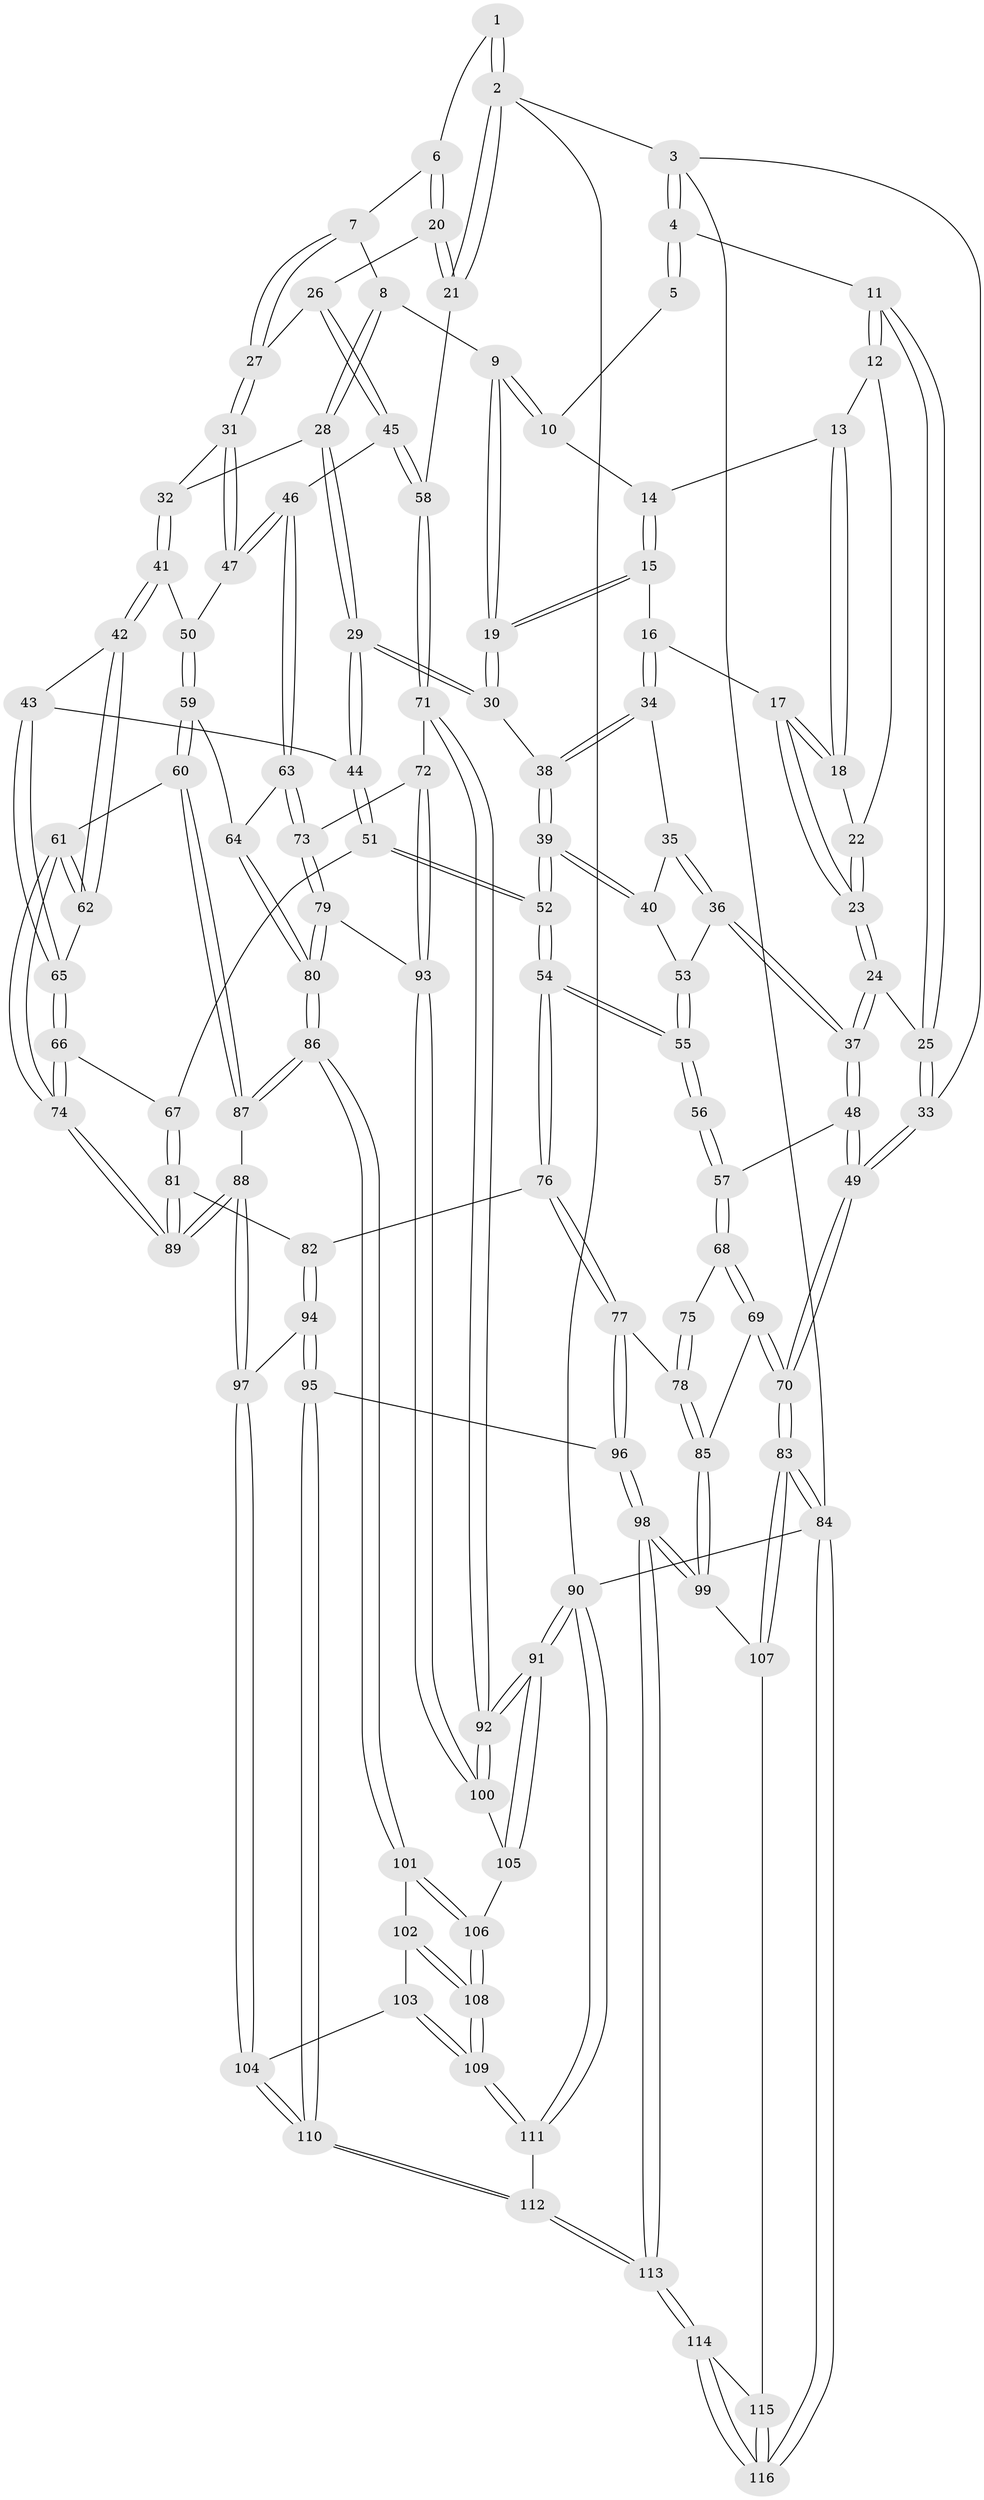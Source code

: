 // coarse degree distribution, {4: 0.345679012345679, 3: 0.07407407407407407, 7: 0.012345679012345678, 5: 0.4074074074074074, 6: 0.13580246913580246, 8: 0.024691358024691357}
// Generated by graph-tools (version 1.1) at 2025/05/03/04/25 22:05:39]
// undirected, 116 vertices, 287 edges
graph export_dot {
graph [start="1"]
  node [color=gray90,style=filled];
  1 [pos="+0.7140377953885071+0"];
  2 [pos="+1+0"];
  3 [pos="+0+0"];
  4 [pos="+0+0"];
  5 [pos="+0.4659417457804057+0"];
  6 [pos="+0.7563375120774569+0.024244154650105227"];
  7 [pos="+0.7496732342427241+0.11050341902087712"];
  8 [pos="+0.5398140306646798+0.16685008106383994"];
  9 [pos="+0.5269183616119387+0.15681460765525454"];
  10 [pos="+0.43297514338865317+0.0002834766235958971"];
  11 [pos="+0+0"];
  12 [pos="+0+0"];
  13 [pos="+0.3391287645080439+0.07394245533898908"];
  14 [pos="+0.36797903198969817+0.06435225943997255"];
  15 [pos="+0.36443431412920246+0.22030822423364943"];
  16 [pos="+0.23199428012938078+0.20860927111880231"];
  17 [pos="+0.22882725046263747+0.20485694956236578"];
  18 [pos="+0.22621198196465014+0.1250981897097646"];
  19 [pos="+0.38202676800127305+0.24595258493285538"];
  20 [pos="+1+0.12006665683528911"];
  21 [pos="+1+0.10143052297376408"];
  22 [pos="+0.11636318911462633+0.051831562955443514"];
  23 [pos="+0.1003788516209443+0.2553701136193053"];
  24 [pos="+0.09345451300740375+0.2629036472953745"];
  25 [pos="+0.07540460551347039+0.2577422104263841"];
  26 [pos="+0.8948582494576504+0.21607738691511846"];
  27 [pos="+0.7874003397297823+0.19280145474452567"];
  28 [pos="+0.5478013644287709+0.23102915974231727"];
  29 [pos="+0.45548224390996483+0.3575563433861486"];
  30 [pos="+0.3866522558491465+0.30140247147887284"];
  31 [pos="+0.7755231448172082+0.21701496185454958"];
  32 [pos="+0.57566060530089+0.25208541308833293"];
  33 [pos="+0+0.29302765706766476"];
  34 [pos="+0.2415300140961662+0.2556402379716466"];
  35 [pos="+0.24131531238754494+0.25675073388079406"];
  36 [pos="+0.12097971923986138+0.3351823342071189"];
  37 [pos="+0.11371722585290309+0.33507985133554863"];
  38 [pos="+0.36479118452860937+0.30833757818432656"];
  39 [pos="+0.29278292705511944+0.3582799728993735"];
  40 [pos="+0.24036126747057424+0.34137714683130455"];
  41 [pos="+0.648591619205558+0.35365004654719534"];
  42 [pos="+0.5883395226021298+0.38673604183105725"];
  43 [pos="+0.5013266216214222+0.3921290415255206"];
  44 [pos="+0.4573064510152244+0.3633410157457732"];
  45 [pos="+0.9302495293307468+0.3956362674725746"];
  46 [pos="+0.8291704415467192+0.4440236152079716"];
  47 [pos="+0.7413964011839189+0.32156577402160413"];
  48 [pos="+0.09043854604340908+0.39083494437657684"];
  49 [pos="+0+0.4112396557237295"];
  50 [pos="+0.6614769606111427+0.3542465353891291"];
  51 [pos="+0.37896242980920114+0.4590634645383435"];
  52 [pos="+0.31470158839439405+0.492706862757559"];
  53 [pos="+0.22406119338491937+0.35026659409297933"];
  54 [pos="+0.2630621874165099+0.5602364794733269"];
  55 [pos="+0.20322271496976052+0.5023944137896057"];
  56 [pos="+0.16920276200961742+0.4858406705263882"];
  57 [pos="+0.10232779110652183+0.41562340732312975"];
  58 [pos="+1+0.4491416299924913"];
  59 [pos="+0.6839290034290352+0.5214027003772422"];
  60 [pos="+0.6808447778547064+0.5235197524967328"];
  61 [pos="+0.6694295946632142+0.5231400351926441"];
  62 [pos="+0.6105861950607777+0.4918696030418645"];
  63 [pos="+0.8217216566386234+0.47284573403952423"];
  64 [pos="+0.7373416879696777+0.513691744162647"];
  65 [pos="+0.5209906629136275+0.5076012710408578"];
  66 [pos="+0.5062890036075471+0.5398866482805708"];
  67 [pos="+0.48341198315569117+0.5372078169668"];
  68 [pos="+0.011435051851656166+0.5347688723296921"];
  69 [pos="+0+0.6142904466067142"];
  70 [pos="+0+0.615104930154108"];
  71 [pos="+1+0.5101012674072496"];
  72 [pos="+1+0.5321591354941005"];
  73 [pos="+0.881212009976613+0.5737127459438174"];
  74 [pos="+0.5349993091789694+0.6171061007236083"];
  75 [pos="+0.0767750798925765+0.5310377873905003"];
  76 [pos="+0.263419465883802+0.5645571620373712"];
  77 [pos="+0.1849585641866395+0.6334190071742324"];
  78 [pos="+0.1355883452798964+0.6542558167750024"];
  79 [pos="+0.848218581139313+0.6883545540288378"];
  80 [pos="+0.7948248209056826+0.7033593741873733"];
  81 [pos="+0.3470347661187573+0.5941761584136369"];
  82 [pos="+0.289560221598373+0.5869337113435178"];
  83 [pos="+0+0.7646667590870688"];
  84 [pos="+0+1"];
  85 [pos="+0.1029899398200129+0.6735016451512722"];
  86 [pos="+0.772902951928233+0.7147520982638575"];
  87 [pos="+0.6832931749389667+0.6626221639586313"];
  88 [pos="+0.5318403321852643+0.6874892481647282"];
  89 [pos="+0.5314613942329588+0.6863789106678563"];
  90 [pos="+1+1"];
  91 [pos="+1+1"];
  92 [pos="+1+0.9018346487218523"];
  93 [pos="+0.8935903230812651+0.7160490830748047"];
  94 [pos="+0.36240575158299865+0.8090068906977994"];
  95 [pos="+0.36027644279600385+0.8143817573669336"];
  96 [pos="+0.2583128979580237+0.8575067169309987"];
  97 [pos="+0.5296762823907748+0.6956896030978729"];
  98 [pos="+0.23777404816657635+0.8738005415723337"];
  99 [pos="+0.11889488535976249+0.8437559758338999"];
  100 [pos="+0.912906405922307+0.7349065679539005"];
  101 [pos="+0.754180212834739+0.7665174619447181"];
  102 [pos="+0.7201172695731839+0.8035161016405702"];
  103 [pos="+0.6916960393560898+0.816155051042475"];
  104 [pos="+0.6092911284015953+0.8436905544636453"];
  105 [pos="+0.8683582497829306+0.8877296149387167"];
  106 [pos="+0.8584852901340775+0.8858725621395628"];
  107 [pos="+0.09407196565351762+0.8553888474901494"];
  108 [pos="+0.7718656111924598+0.9227731727157218"];
  109 [pos="+0.7358587545332675+0.9908131300411525"];
  110 [pos="+0.5417393776140719+1"];
  111 [pos="+0.6452950474946227+1"];
  112 [pos="+0.5643167656504787+1"];
  113 [pos="+0.2474873870058262+1"];
  114 [pos="+0.15511691837908825+1"];
  115 [pos="+0.08600315410322128+0.8791849464644994"];
  116 [pos="+0+1"];
  1 -- 2;
  1 -- 2;
  1 -- 6;
  2 -- 3;
  2 -- 21;
  2 -- 21;
  2 -- 90;
  3 -- 4;
  3 -- 4;
  3 -- 33;
  3 -- 84;
  4 -- 5;
  4 -- 5;
  4 -- 11;
  5 -- 10;
  6 -- 7;
  6 -- 20;
  6 -- 20;
  7 -- 8;
  7 -- 27;
  7 -- 27;
  8 -- 9;
  8 -- 28;
  8 -- 28;
  9 -- 10;
  9 -- 10;
  9 -- 19;
  9 -- 19;
  10 -- 14;
  11 -- 12;
  11 -- 12;
  11 -- 25;
  11 -- 25;
  12 -- 13;
  12 -- 22;
  13 -- 14;
  13 -- 18;
  13 -- 18;
  14 -- 15;
  14 -- 15;
  15 -- 16;
  15 -- 19;
  15 -- 19;
  16 -- 17;
  16 -- 34;
  16 -- 34;
  17 -- 18;
  17 -- 18;
  17 -- 23;
  17 -- 23;
  18 -- 22;
  19 -- 30;
  19 -- 30;
  20 -- 21;
  20 -- 21;
  20 -- 26;
  21 -- 58;
  22 -- 23;
  22 -- 23;
  23 -- 24;
  23 -- 24;
  24 -- 25;
  24 -- 37;
  24 -- 37;
  25 -- 33;
  25 -- 33;
  26 -- 27;
  26 -- 45;
  26 -- 45;
  27 -- 31;
  27 -- 31;
  28 -- 29;
  28 -- 29;
  28 -- 32;
  29 -- 30;
  29 -- 30;
  29 -- 44;
  29 -- 44;
  30 -- 38;
  31 -- 32;
  31 -- 47;
  31 -- 47;
  32 -- 41;
  32 -- 41;
  33 -- 49;
  33 -- 49;
  34 -- 35;
  34 -- 38;
  34 -- 38;
  35 -- 36;
  35 -- 36;
  35 -- 40;
  36 -- 37;
  36 -- 37;
  36 -- 53;
  37 -- 48;
  37 -- 48;
  38 -- 39;
  38 -- 39;
  39 -- 40;
  39 -- 40;
  39 -- 52;
  39 -- 52;
  40 -- 53;
  41 -- 42;
  41 -- 42;
  41 -- 50;
  42 -- 43;
  42 -- 62;
  42 -- 62;
  43 -- 44;
  43 -- 65;
  43 -- 65;
  44 -- 51;
  44 -- 51;
  45 -- 46;
  45 -- 58;
  45 -- 58;
  46 -- 47;
  46 -- 47;
  46 -- 63;
  46 -- 63;
  47 -- 50;
  48 -- 49;
  48 -- 49;
  48 -- 57;
  49 -- 70;
  49 -- 70;
  50 -- 59;
  50 -- 59;
  51 -- 52;
  51 -- 52;
  51 -- 67;
  52 -- 54;
  52 -- 54;
  53 -- 55;
  53 -- 55;
  54 -- 55;
  54 -- 55;
  54 -- 76;
  54 -- 76;
  55 -- 56;
  55 -- 56;
  56 -- 57;
  56 -- 57;
  57 -- 68;
  57 -- 68;
  58 -- 71;
  58 -- 71;
  59 -- 60;
  59 -- 60;
  59 -- 64;
  60 -- 61;
  60 -- 87;
  60 -- 87;
  61 -- 62;
  61 -- 62;
  61 -- 74;
  61 -- 74;
  62 -- 65;
  63 -- 64;
  63 -- 73;
  63 -- 73;
  64 -- 80;
  64 -- 80;
  65 -- 66;
  65 -- 66;
  66 -- 67;
  66 -- 74;
  66 -- 74;
  67 -- 81;
  67 -- 81;
  68 -- 69;
  68 -- 69;
  68 -- 75;
  69 -- 70;
  69 -- 70;
  69 -- 85;
  70 -- 83;
  70 -- 83;
  71 -- 72;
  71 -- 92;
  71 -- 92;
  72 -- 73;
  72 -- 93;
  72 -- 93;
  73 -- 79;
  73 -- 79;
  74 -- 89;
  74 -- 89;
  75 -- 78;
  75 -- 78;
  76 -- 77;
  76 -- 77;
  76 -- 82;
  77 -- 78;
  77 -- 96;
  77 -- 96;
  78 -- 85;
  78 -- 85;
  79 -- 80;
  79 -- 80;
  79 -- 93;
  80 -- 86;
  80 -- 86;
  81 -- 82;
  81 -- 89;
  81 -- 89;
  82 -- 94;
  82 -- 94;
  83 -- 84;
  83 -- 84;
  83 -- 107;
  83 -- 107;
  84 -- 116;
  84 -- 116;
  84 -- 90;
  85 -- 99;
  85 -- 99;
  86 -- 87;
  86 -- 87;
  86 -- 101;
  86 -- 101;
  87 -- 88;
  88 -- 89;
  88 -- 89;
  88 -- 97;
  88 -- 97;
  90 -- 91;
  90 -- 91;
  90 -- 111;
  90 -- 111;
  91 -- 92;
  91 -- 92;
  91 -- 105;
  91 -- 105;
  92 -- 100;
  92 -- 100;
  93 -- 100;
  93 -- 100;
  94 -- 95;
  94 -- 95;
  94 -- 97;
  95 -- 96;
  95 -- 110;
  95 -- 110;
  96 -- 98;
  96 -- 98;
  97 -- 104;
  97 -- 104;
  98 -- 99;
  98 -- 99;
  98 -- 113;
  98 -- 113;
  99 -- 107;
  100 -- 105;
  101 -- 102;
  101 -- 106;
  101 -- 106;
  102 -- 103;
  102 -- 108;
  102 -- 108;
  103 -- 104;
  103 -- 109;
  103 -- 109;
  104 -- 110;
  104 -- 110;
  105 -- 106;
  106 -- 108;
  106 -- 108;
  107 -- 115;
  108 -- 109;
  108 -- 109;
  109 -- 111;
  109 -- 111;
  110 -- 112;
  110 -- 112;
  111 -- 112;
  112 -- 113;
  112 -- 113;
  113 -- 114;
  113 -- 114;
  114 -- 115;
  114 -- 116;
  114 -- 116;
  115 -- 116;
  115 -- 116;
}
